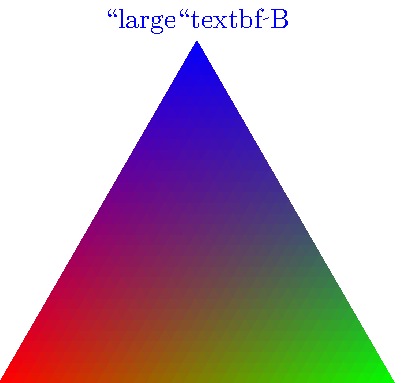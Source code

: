 beginfig(0)
u:=cm;

z1=origin;
z2=(5u, 0);
z3=.5[z1, z2]+(sqrt 3)/2*((z2-z1) zscaled up);
numeric k;
k=32;

%draw z1--z2--z3--cycle;

for i:=0 upto k-1:
	for j:=0 upto k-i-1:
		filldraw (z1--z2--z3--cycle) scaled (1/k) shifted (i/k*(z2-z1)+j/k*(z3-z1))
			withcolor (j/k)[(i/k)[red, green], blue];
		if j<k-i-1:
			filldraw (z1--z2--z3--cycle) scaled (-1/k) shifted ((i+1)/k*(z2-z1)+(j+1)/k*(z3-z1))
				withcolor ((j+.5)/k)[((i+.5)/k)[red, green], blue];
		fi
	endfor
endfor

label.llft("\large\textbf R", z1) withcolor red;
label.lrt("\large\textbf G", z2) withcolor green;
label.top("\large\textbf B", z3) withcolor blue;

endfig
